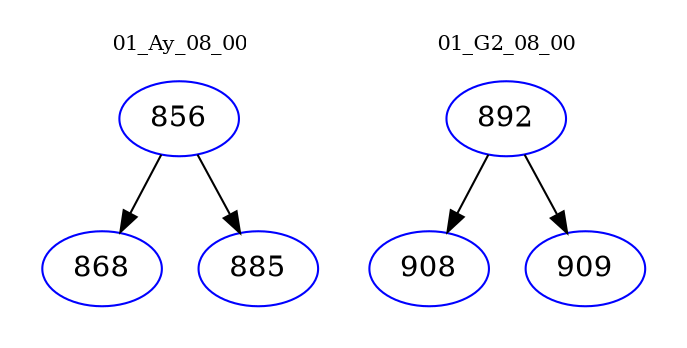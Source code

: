 digraph{
subgraph cluster_0 {
color = white
label = "01_Ay_08_00";
fontsize=10;
T0_856 [label="856", color="blue"]
T0_856 -> T0_868 [color="black"]
T0_868 [label="868", color="blue"]
T0_856 -> T0_885 [color="black"]
T0_885 [label="885", color="blue"]
}
subgraph cluster_1 {
color = white
label = "01_G2_08_00";
fontsize=10;
T1_892 [label="892", color="blue"]
T1_892 -> T1_908 [color="black"]
T1_908 [label="908", color="blue"]
T1_892 -> T1_909 [color="black"]
T1_909 [label="909", color="blue"]
}
}
